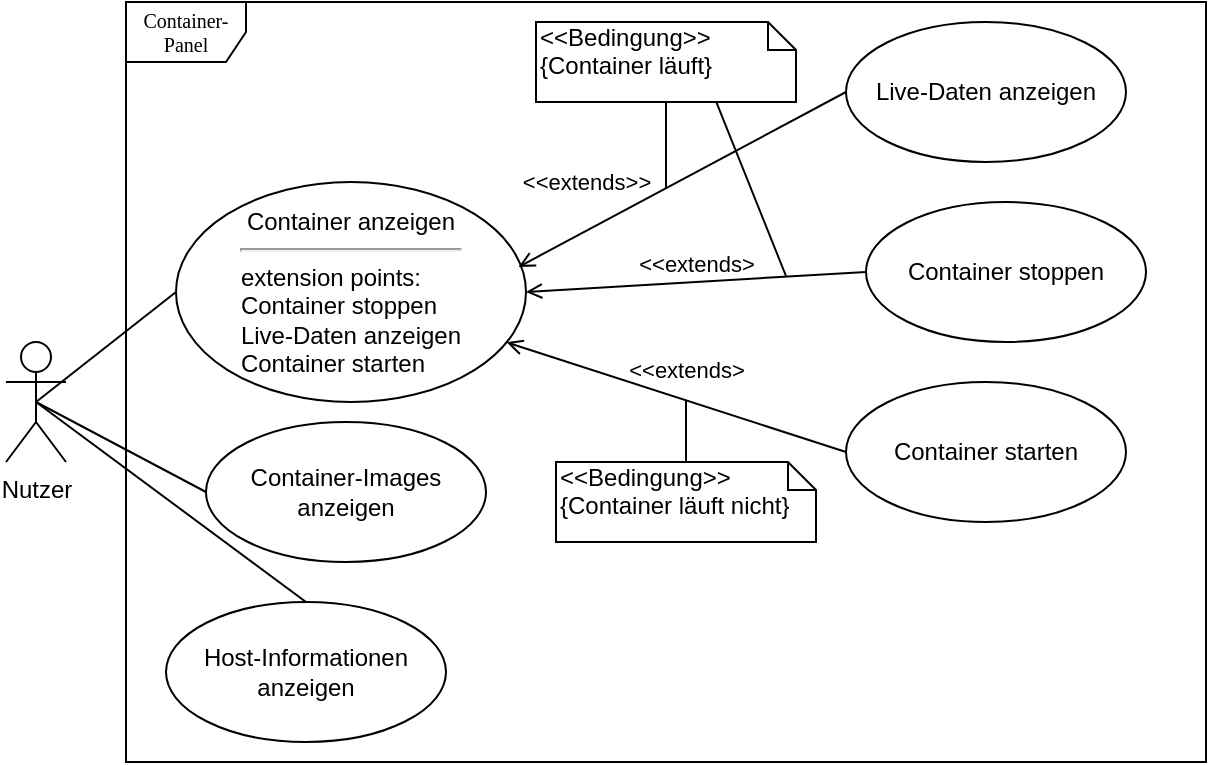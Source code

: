 <mxfile version="13.7.9" type="device"><diagram name="Page-1" id="c4acf3e9-155e-7222-9cf6-157b1a14988f"><mxGraphModel dx="1990" dy="1176" grid="0" gridSize="10" guides="1" tooltips="1" connect="1" arrows="1" fold="1" page="1" pageScale="1" pageWidth="850" pageHeight="1100" background="#ffffff" math="0" shadow="0"><root><mxCell id="0"/><mxCell id="1" parent="0"/><mxCell id="17acba5748e5396b-1" value="Container-Panel" style="shape=umlFrame;whiteSpace=wrap;html=1;rounded=0;shadow=0;comic=0;labelBackgroundColor=none;strokeWidth=1;fontFamily=Verdana;fontSize=10;align=center;" parent="1" vertex="1"><mxGeometry x="120" y="50" width="540" height="380" as="geometry"/></mxCell><mxCell id="jocSfUKQCD0cELT6KF_Z-1" value="Live-Daten anzeigen" style="ellipse;whiteSpace=wrap;html=1;" parent="1" vertex="1"><mxGeometry x="480" y="60" width="140" height="70" as="geometry"/></mxCell><mxCell id="jocSfUKQCD0cELT6KF_Z-2" value="Nutzer" style="shape=umlActor;verticalLabelPosition=bottom;verticalAlign=top;html=1;" parent="1" vertex="1"><mxGeometry x="60" y="220" width="30" height="60" as="geometry"/></mxCell><mxCell id="jocSfUKQCD0cELT6KF_Z-4" value="Container-Images anzeigen" style="ellipse;whiteSpace=wrap;html=1;" parent="1" vertex="1"><mxGeometry x="160" y="260" width="140" height="70" as="geometry"/></mxCell><mxCell id="jocSfUKQCD0cELT6KF_Z-5" value="Container starten" style="ellipse;whiteSpace=wrap;html=1;" parent="1" vertex="1"><mxGeometry x="480" y="240" width="140" height="70" as="geometry"/></mxCell><mxCell id="jocSfUKQCD0cELT6KF_Z-6" value="Container stoppen" style="ellipse;whiteSpace=wrap;html=1;" parent="1" vertex="1"><mxGeometry x="490" y="150" width="140" height="70" as="geometry"/></mxCell><mxCell id="jocSfUKQCD0cELT6KF_Z-7" value="Container anzeigen&lt;hr&gt;&lt;div style=&quot;text-align: left&quot;&gt;&lt;span&gt;extension points:&lt;/span&gt;&lt;/div&gt;&lt;div style=&quot;text-align: left&quot;&gt;&lt;span&gt;Container stoppen&lt;/span&gt;&lt;/div&gt;&lt;div style=&quot;text-align: left&quot;&gt;&lt;span&gt;Live-Daten anzeigen&lt;/span&gt;&lt;/div&gt;&lt;div style=&quot;text-align: left&quot;&gt;&lt;span&gt;Container starten&lt;/span&gt;&lt;/div&gt;" style="ellipse;whiteSpace=wrap;html=1;" parent="1" vertex="1"><mxGeometry x="145" y="140" width="175" height="110" as="geometry"/></mxCell><mxCell id="jocSfUKQCD0cELT6KF_Z-21" value="" style="edgeStyle=orthogonalEdgeStyle;rounded=0;orthogonalLoop=1;jettySize=auto;html=1;endArrow=none;endFill=0;" parent="1" source="jocSfUKQCD0cELT6KF_Z-8" edge="1"><mxGeometry relative="1" as="geometry"><mxPoint x="390" y="143" as="targetPoint"/></mxGeometry></mxCell><mxCell id="jocSfUKQCD0cELT6KF_Z-8" value="&amp;lt;&amp;lt;Bedingung&amp;gt;&amp;gt;&lt;br&gt;{Container läuft}" style="shape=note;whiteSpace=wrap;html=1;size=14;verticalAlign=top;align=left;spacingTop=-6;" parent="1" vertex="1"><mxGeometry x="325" y="60" width="130" height="40" as="geometry"/></mxCell><mxCell id="jocSfUKQCD0cELT6KF_Z-11" value="" style="endArrow=none;html=1;exitX=0.5;exitY=0.5;exitDx=0;exitDy=0;exitPerimeter=0;entryX=0;entryY=0.5;entryDx=0;entryDy=0;" parent="1" source="jocSfUKQCD0cELT6KF_Z-2" target="jocSfUKQCD0cELT6KF_Z-4" edge="1"><mxGeometry width="50" height="50" relative="1" as="geometry"><mxPoint x="100" y="310" as="sourcePoint"/><mxPoint x="150" y="260" as="targetPoint"/></mxGeometry></mxCell><mxCell id="jocSfUKQCD0cELT6KF_Z-12" value="" style="endArrow=none;html=1;exitX=0.5;exitY=0.5;exitDx=0;exitDy=0;exitPerimeter=0;entryX=0;entryY=0.5;entryDx=0;entryDy=0;" parent="1" source="jocSfUKQCD0cELT6KF_Z-2" target="jocSfUKQCD0cELT6KF_Z-7" edge="1"><mxGeometry width="50" height="50" relative="1" as="geometry"><mxPoint x="75" y="260" as="sourcePoint"/><mxPoint x="160" y="325" as="targetPoint"/></mxGeometry></mxCell><mxCell id="jocSfUKQCD0cELT6KF_Z-16" value="Host-Informationen anzeigen" style="ellipse;whiteSpace=wrap;html=1;" parent="1" vertex="1"><mxGeometry x="140" y="350" width="140" height="70" as="geometry"/></mxCell><mxCell id="jocSfUKQCD0cELT6KF_Z-17" value="" style="endArrow=none;html=1;exitX=0.5;exitY=0.5;exitDx=0;exitDy=0;exitPerimeter=0;entryX=0.5;entryY=0;entryDx=0;entryDy=0;" parent="1" source="jocSfUKQCD0cELT6KF_Z-2" target="jocSfUKQCD0cELT6KF_Z-16" edge="1"><mxGeometry width="50" height="50" relative="1" as="geometry"><mxPoint x="40" y="280" as="sourcePoint"/><mxPoint x="215" y="405" as="targetPoint"/></mxGeometry></mxCell><mxCell id="jocSfUKQCD0cELT6KF_Z-18" value="" style="endArrow=none;html=1;entryX=0;entryY=0.5;entryDx=0;entryDy=0;exitX=0.979;exitY=0.386;exitDx=0;exitDy=0;exitPerimeter=0;labelPosition=left;verticalLabelPosition=top;align=right;verticalAlign=bottom;startArrow=open;startFill=0;" parent="1" source="jocSfUKQCD0cELT6KF_Z-7" target="jocSfUKQCD0cELT6KF_Z-1" edge="1"><mxGeometry width="50" height="50" relative="1" as="geometry"><mxPoint x="340" y="240" as="sourcePoint"/><mxPoint x="390" y="190" as="targetPoint"/></mxGeometry></mxCell><mxCell id="jocSfUKQCD0cELT6KF_Z-20" value="&amp;lt;&amp;lt;extends&amp;gt;&amp;gt;" style="edgeLabel;html=1;align=center;verticalAlign=middle;resizable=0;points=[];labelBackgroundColor=none;" parent="jocSfUKQCD0cELT6KF_Z-18" vertex="1" connectable="0"><mxGeometry x="-0.28" y="2" relative="1" as="geometry"><mxPoint x="-24.3" y="-9.22" as="offset"/></mxGeometry></mxCell><mxCell id="jocSfUKQCD0cELT6KF_Z-19" value="&amp;lt;&amp;lt;extends&amp;gt;" style="endArrow=none;html=1;entryX=0;entryY=0.5;entryDx=0;entryDy=0;exitX=1;exitY=0.5;exitDx=0;exitDy=0;labelPosition=center;verticalLabelPosition=top;align=center;verticalAlign=bottom;startArrow=open;startFill=0;labelBackgroundColor=none;" parent="1" source="jocSfUKQCD0cELT6KF_Z-7" target="jocSfUKQCD0cELT6KF_Z-6" edge="1"><mxGeometry width="50" height="50" relative="1" as="geometry"><mxPoint x="307.06" y="197.02" as="sourcePoint"/><mxPoint x="490" y="105" as="targetPoint"/></mxGeometry></mxCell><mxCell id="jocSfUKQCD0cELT6KF_Z-22" value="" style="rounded=0;orthogonalLoop=1;jettySize=auto;html=1;endArrow=none;endFill=0;exitX=0.694;exitY=1.005;exitDx=0;exitDy=0;exitPerimeter=0;" parent="1" source="jocSfUKQCD0cELT6KF_Z-8" edge="1"><mxGeometry relative="1" as="geometry"><mxPoint x="370" y="125" as="sourcePoint"/><mxPoint x="450" y="187" as="targetPoint"/></mxGeometry></mxCell><mxCell id="jocSfUKQCD0cELT6KF_Z-23" value="&amp;lt;&amp;lt;extends&amp;gt;" style="endArrow=none;html=1;entryX=0;entryY=0.5;entryDx=0;entryDy=0;labelPosition=center;verticalLabelPosition=top;align=center;verticalAlign=bottom;startArrow=open;startFill=0;labelBackgroundColor=none;" parent="1" source="jocSfUKQCD0cELT6KF_Z-7" target="jocSfUKQCD0cELT6KF_Z-5" edge="1"><mxGeometry x="0.039" y="6" width="50" height="50" relative="1" as="geometry"><mxPoint x="295.0" y="240" as="sourcePoint"/><mxPoint x="485.0" y="230" as="targetPoint"/><mxPoint as="offset"/></mxGeometry></mxCell><mxCell id="jocSfUKQCD0cELT6KF_Z-24" value="&amp;lt;&amp;lt;Bedingung&amp;gt;&amp;gt;&lt;br&gt;{Container läuft nicht}" style="shape=note;whiteSpace=wrap;html=1;size=14;verticalAlign=top;align=left;spacingTop=-6;" parent="1" vertex="1"><mxGeometry x="335" y="280" width="130" height="40" as="geometry"/></mxCell><mxCell id="jocSfUKQCD0cELT6KF_Z-25" value="" style="edgeStyle=orthogonalEdgeStyle;rounded=0;orthogonalLoop=1;jettySize=auto;html=1;endArrow=none;endFill=0;entryX=0.5;entryY=0;entryDx=0;entryDy=0;entryPerimeter=0;" parent="1" target="jocSfUKQCD0cELT6KF_Z-24" edge="1"><mxGeometry relative="1" as="geometry"><mxPoint x="400" y="249" as="sourcePoint"/><mxPoint x="350" y="280" as="targetPoint"/></mxGeometry></mxCell></root></mxGraphModel></diagram></mxfile>